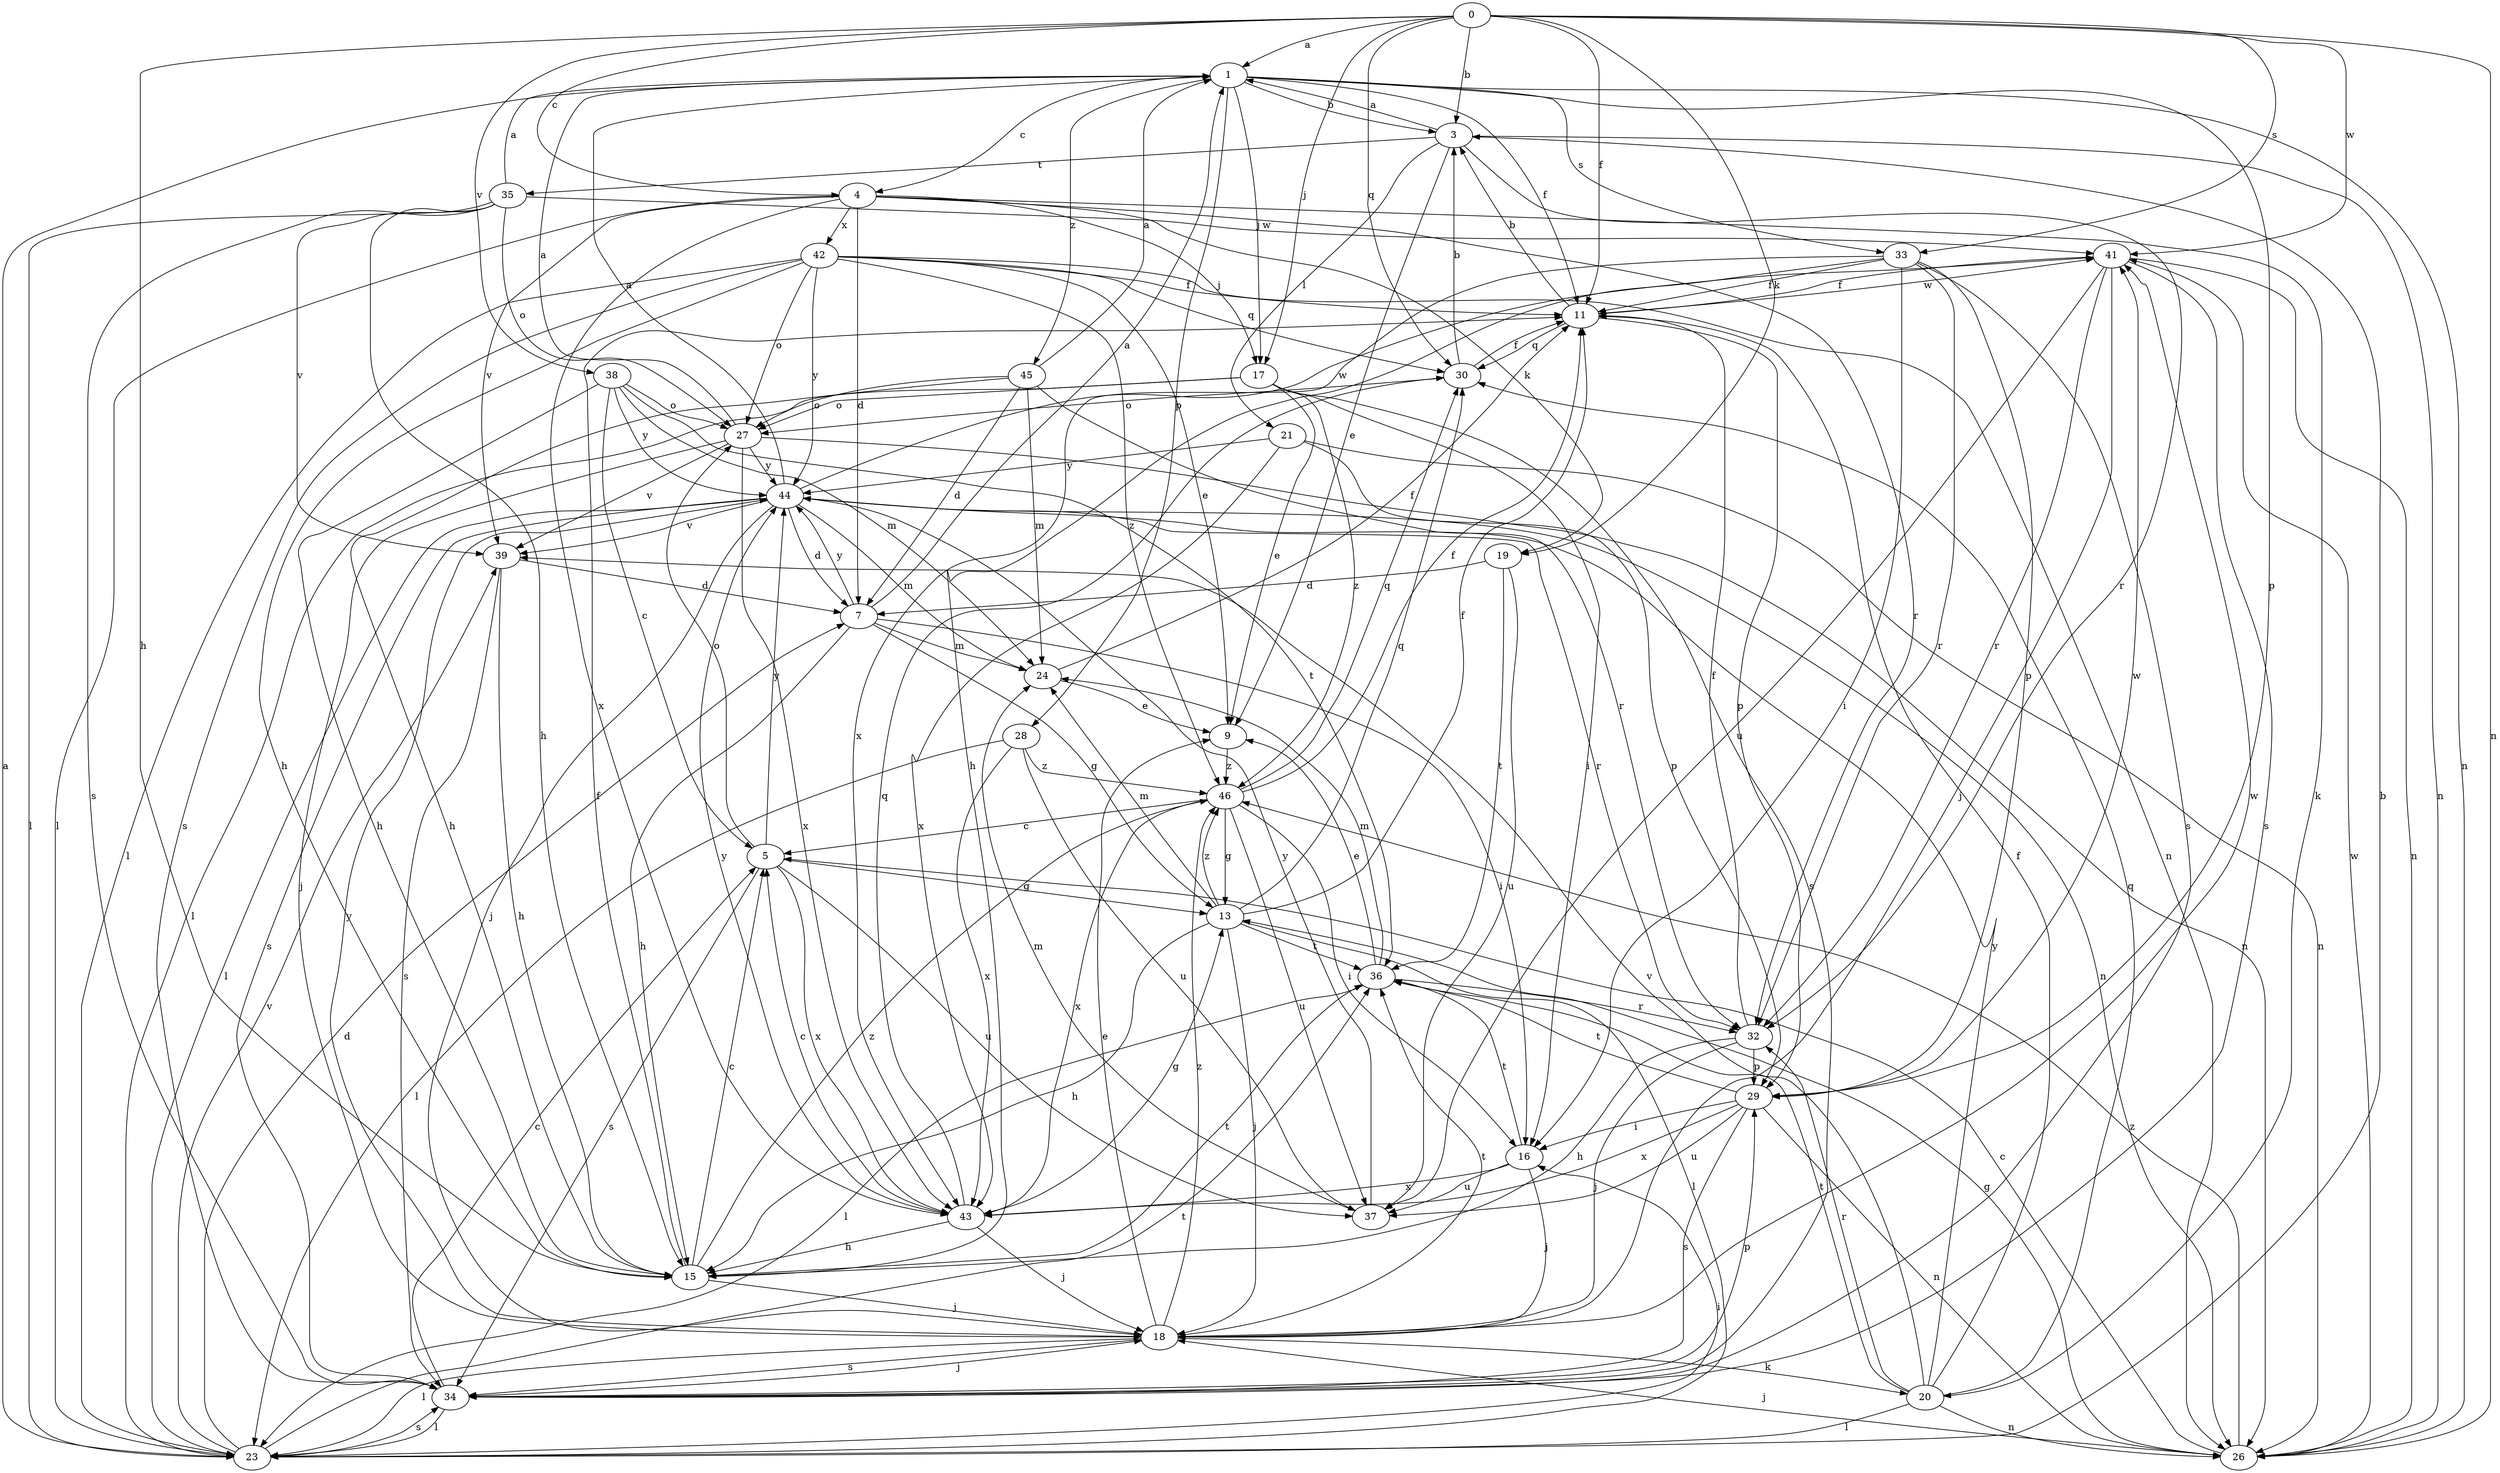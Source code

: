 strict digraph  {
0;
1;
3;
4;
5;
7;
9;
11;
13;
15;
16;
17;
18;
19;
20;
21;
23;
24;
26;
27;
28;
29;
30;
32;
33;
34;
35;
36;
37;
38;
39;
41;
42;
43;
44;
45;
46;
0 -> 1  [label=a];
0 -> 3  [label=b];
0 -> 4  [label=c];
0 -> 11  [label=f];
0 -> 15  [label=h];
0 -> 17  [label=j];
0 -> 19  [label=k];
0 -> 26  [label=n];
0 -> 30  [label=q];
0 -> 33  [label=s];
0 -> 38  [label=v];
0 -> 41  [label=w];
1 -> 3  [label=b];
1 -> 4  [label=c];
1 -> 11  [label=f];
1 -> 17  [label=j];
1 -> 26  [label=n];
1 -> 28  [label=p];
1 -> 29  [label=p];
1 -> 33  [label=s];
1 -> 45  [label=z];
3 -> 1  [label=a];
3 -> 9  [label=e];
3 -> 21  [label=l];
3 -> 26  [label=n];
3 -> 32  [label=r];
3 -> 35  [label=t];
4 -> 7  [label=d];
4 -> 17  [label=j];
4 -> 19  [label=k];
4 -> 20  [label=k];
4 -> 23  [label=l];
4 -> 32  [label=r];
4 -> 39  [label=v];
4 -> 42  [label=x];
4 -> 43  [label=x];
5 -> 13  [label=g];
5 -> 27  [label=o];
5 -> 34  [label=s];
5 -> 37  [label=u];
5 -> 43  [label=x];
5 -> 44  [label=y];
7 -> 1  [label=a];
7 -> 13  [label=g];
7 -> 15  [label=h];
7 -> 16  [label=i];
7 -> 24  [label=m];
7 -> 44  [label=y];
9 -> 46  [label=z];
11 -> 3  [label=b];
11 -> 29  [label=p];
11 -> 30  [label=q];
11 -> 41  [label=w];
13 -> 11  [label=f];
13 -> 15  [label=h];
13 -> 18  [label=j];
13 -> 23  [label=l];
13 -> 24  [label=m];
13 -> 30  [label=q];
13 -> 36  [label=t];
13 -> 46  [label=z];
15 -> 5  [label=c];
15 -> 11  [label=f];
15 -> 18  [label=j];
15 -> 36  [label=t];
15 -> 46  [label=z];
16 -> 18  [label=j];
16 -> 36  [label=t];
16 -> 37  [label=u];
16 -> 43  [label=x];
17 -> 9  [label=e];
17 -> 16  [label=i];
17 -> 23  [label=l];
17 -> 27  [label=o];
17 -> 34  [label=s];
17 -> 46  [label=z];
18 -> 9  [label=e];
18 -> 20  [label=k];
18 -> 23  [label=l];
18 -> 34  [label=s];
18 -> 36  [label=t];
18 -> 41  [label=w];
18 -> 44  [label=y];
18 -> 46  [label=z];
19 -> 7  [label=d];
19 -> 36  [label=t];
19 -> 37  [label=u];
20 -> 11  [label=f];
20 -> 23  [label=l];
20 -> 26  [label=n];
20 -> 30  [label=q];
20 -> 32  [label=r];
20 -> 36  [label=t];
20 -> 39  [label=v];
20 -> 44  [label=y];
21 -> 26  [label=n];
21 -> 29  [label=p];
21 -> 43  [label=x];
21 -> 44  [label=y];
23 -> 1  [label=a];
23 -> 3  [label=b];
23 -> 7  [label=d];
23 -> 16  [label=i];
23 -> 34  [label=s];
23 -> 36  [label=t];
23 -> 39  [label=v];
24 -> 9  [label=e];
24 -> 11  [label=f];
26 -> 5  [label=c];
26 -> 13  [label=g];
26 -> 18  [label=j];
26 -> 41  [label=w];
26 -> 46  [label=z];
27 -> 1  [label=a];
27 -> 18  [label=j];
27 -> 26  [label=n];
27 -> 39  [label=v];
27 -> 43  [label=x];
27 -> 44  [label=y];
28 -> 23  [label=l];
28 -> 37  [label=u];
28 -> 43  [label=x];
28 -> 46  [label=z];
29 -> 16  [label=i];
29 -> 26  [label=n];
29 -> 34  [label=s];
29 -> 36  [label=t];
29 -> 37  [label=u];
29 -> 41  [label=w];
29 -> 43  [label=x];
30 -> 3  [label=b];
30 -> 11  [label=f];
30 -> 27  [label=o];
32 -> 11  [label=f];
32 -> 15  [label=h];
32 -> 18  [label=j];
32 -> 29  [label=p];
33 -> 11  [label=f];
33 -> 15  [label=h];
33 -> 16  [label=i];
33 -> 29  [label=p];
33 -> 32  [label=r];
33 -> 34  [label=s];
33 -> 43  [label=x];
34 -> 5  [label=c];
34 -> 18  [label=j];
34 -> 23  [label=l];
34 -> 29  [label=p];
35 -> 1  [label=a];
35 -> 15  [label=h];
35 -> 23  [label=l];
35 -> 27  [label=o];
35 -> 34  [label=s];
35 -> 39  [label=v];
35 -> 41  [label=w];
36 -> 9  [label=e];
36 -> 23  [label=l];
36 -> 24  [label=m];
36 -> 32  [label=r];
37 -> 24  [label=m];
37 -> 44  [label=y];
38 -> 5  [label=c];
38 -> 15  [label=h];
38 -> 24  [label=m];
38 -> 27  [label=o];
38 -> 36  [label=t];
38 -> 44  [label=y];
39 -> 7  [label=d];
39 -> 15  [label=h];
39 -> 34  [label=s];
41 -> 11  [label=f];
41 -> 18  [label=j];
41 -> 26  [label=n];
41 -> 32  [label=r];
41 -> 34  [label=s];
41 -> 37  [label=u];
42 -> 9  [label=e];
42 -> 11  [label=f];
42 -> 15  [label=h];
42 -> 23  [label=l];
42 -> 26  [label=n];
42 -> 27  [label=o];
42 -> 30  [label=q];
42 -> 34  [label=s];
42 -> 44  [label=y];
42 -> 46  [label=z];
43 -> 5  [label=c];
43 -> 13  [label=g];
43 -> 15  [label=h];
43 -> 18  [label=j];
43 -> 30  [label=q];
43 -> 44  [label=y];
44 -> 1  [label=a];
44 -> 7  [label=d];
44 -> 18  [label=j];
44 -> 23  [label=l];
44 -> 24  [label=m];
44 -> 26  [label=n];
44 -> 32  [label=r];
44 -> 34  [label=s];
44 -> 39  [label=v];
44 -> 41  [label=w];
45 -> 1  [label=a];
45 -> 7  [label=d];
45 -> 15  [label=h];
45 -> 24  [label=m];
45 -> 27  [label=o];
45 -> 32  [label=r];
46 -> 5  [label=c];
46 -> 11  [label=f];
46 -> 13  [label=g];
46 -> 16  [label=i];
46 -> 30  [label=q];
46 -> 37  [label=u];
46 -> 43  [label=x];
}

